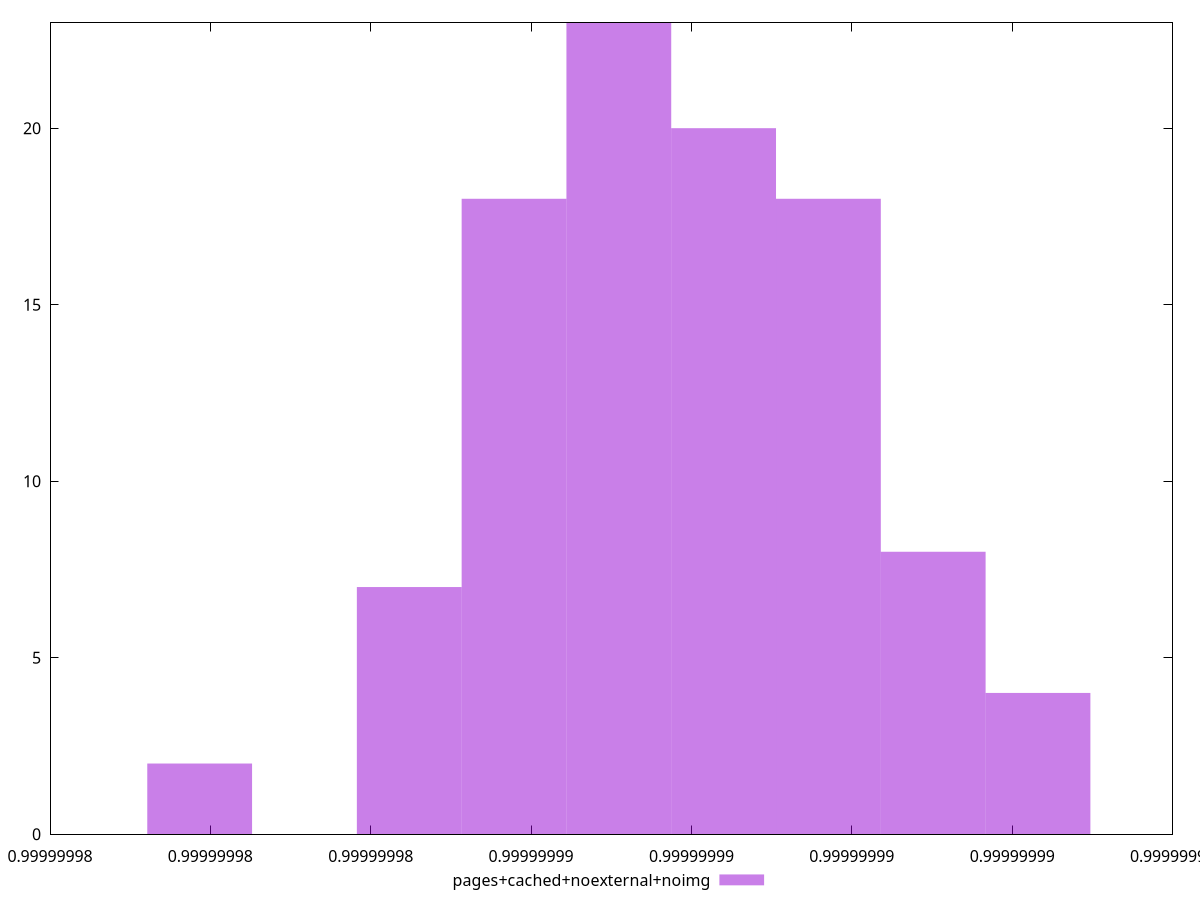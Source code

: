 $_pagesCachedNoexternalNoimg <<EOF
0.9999999897084386 18
0.9999999910154025 8
0.999999987094511 23
0.9999999884014749 20
0.9999999818666558 2
0.9999999857875472 18
0.9999999844805834 7
0.9999999923223662 4
EOF
set key outside below
set terminal pngcairo
set output "report_00005_2020-11-02T22-26-11.212Z/bootup-time/pages+cached+noexternal+noimg//hist.png"
set yrange [0:23]
set boxwidth 1.3069638069847007e-9
set style fill transparent solid 0.5 noborder
plot $_pagesCachedNoexternalNoimg title "pages+cached+noexternal+noimg" with boxes ,